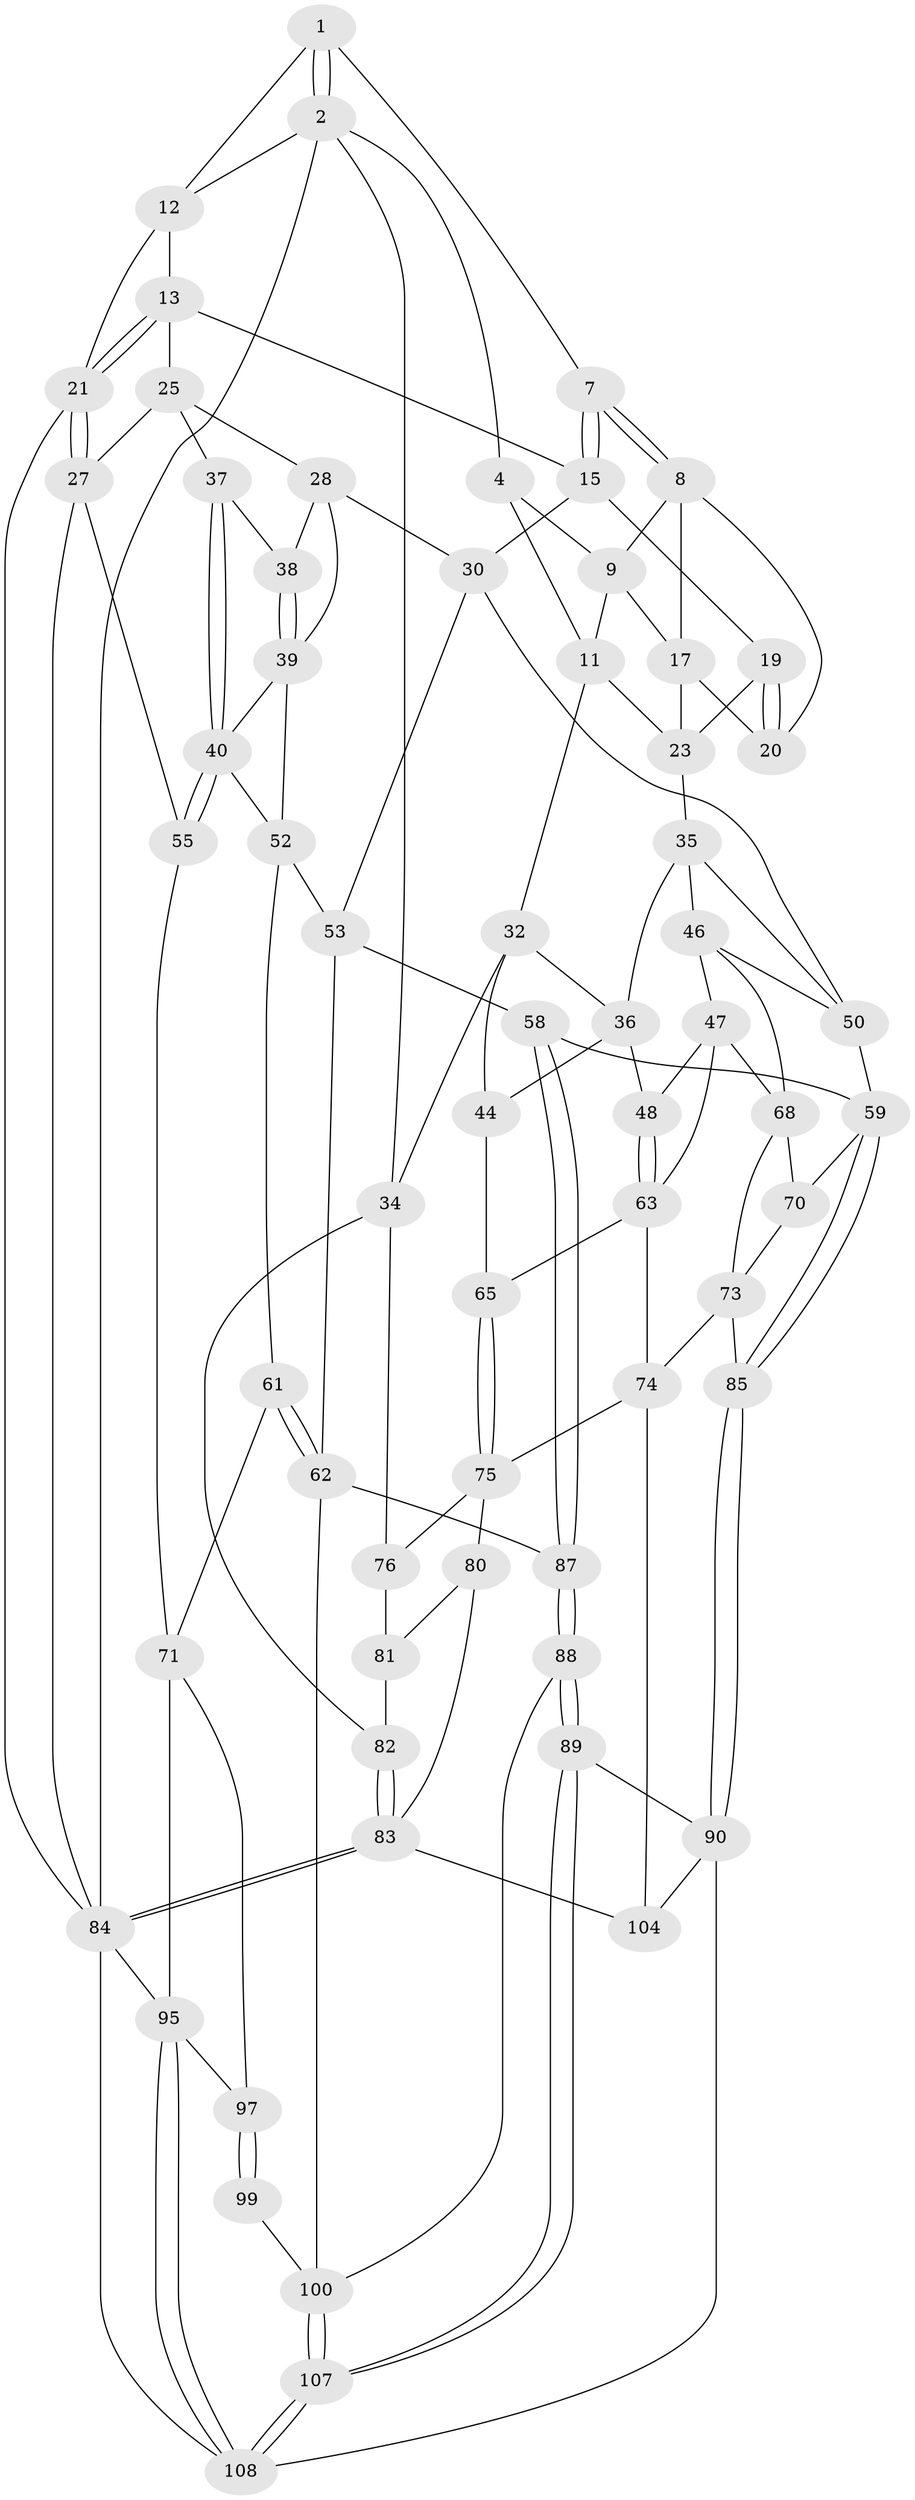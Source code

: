// original degree distribution, {3: 0.01834862385321101, 6: 0.23853211009174313, 5: 0.47706422018348627, 4: 0.26605504587155965}
// Generated by graph-tools (version 1.1) at 2025/11/02/27/25 16:11:53]
// undirected, 65 vertices, 142 edges
graph export_dot {
graph [start="1"]
  node [color=gray90,style=filled];
  1 [pos="+0.2944186840897499+0",super="+6"];
  2 [pos="+0+0",super="+3"];
  4 [pos="+0.007296920291017404+0.14052290096947045",super="+5"];
  7 [pos="+0.5586139057767608+0.029676217249307812"];
  8 [pos="+0.4278934355197024+0.09571970107454857",super="+16"];
  9 [pos="+0.26397434943750503+0.018287156450252175",super="+10"];
  11 [pos="+0.16238481072401886+0.1958191166413229",super="+24"];
  12 [pos="+0.7621757159444089+0"];
  13 [pos="+0.8678985898873959+0.10427872983372445",super="+14"];
  15 [pos="+0.5824711402211606+0.09527633600713814",super="+18"];
  17 [pos="+0.3001023928091874+0.14116327322357208",super="+22"];
  19 [pos="+0.5332941484520916+0.3367055679803546"];
  20 [pos="+0.39851603979747197+0.22882144961166684"];
  21 [pos="+1+0"];
  23 [pos="+0.30867625827656375+0.26953696616522316",super="+31"];
  25 [pos="+0.9047675077223887+0.192555386803244",super="+26"];
  27 [pos="+1+0.25147609342722127",super="+54"];
  28 [pos="+0.7753679480829943+0.3037286639626108",super="+29"];
  30 [pos="+0.608675902408143+0.35100967571105185",super="+49"];
  32 [pos="+0.19667203600525784+0.32219979171447943",super="+33"];
  34 [pos="+0+0.44651415425223917",super="+77"];
  35 [pos="+0.3484068546663654+0.4131618215458974",super="+45"];
  36 [pos="+0.2373889227200099+0.39784651940059645",super="+43"];
  37 [pos="+0.9267715228414851+0.4215981758777536"];
  38 [pos="+0.9146160625919552+0.419375057576908"];
  39 [pos="+0.8147088502683054+0.48596344509992556",super="+42"];
  40 [pos="+0.9423701632213966+0.5706713088775135",super="+41"];
  44 [pos="+0.060561029081149444+0.5462013583544799"];
  46 [pos="+0.29726699201362583+0.5681648703587833",super="+66"];
  47 [pos="+0.2743151040981588+0.5705258335183249",super="+67"];
  48 [pos="+0.25562164338168214+0.5682400529709511"];
  50 [pos="+0.43611192906925417+0.5824429277340128",super="+51"];
  52 [pos="+0.7077927196579551+0.5621983636809486",super="+56"];
  53 [pos="+0.636953586780615+0.5246580934130672",super="+57"];
  55 [pos="+1+0.6502438875253689"];
  58 [pos="+0.5635799714939637+0.7130345856063981"];
  59 [pos="+0.5457651898309316+0.7133178834494404",super="+60"];
  61 [pos="+0.8104912638269944+0.7314814504534752"];
  62 [pos="+0.7995164513853813+0.7363279574979321",super="+91"];
  63 [pos="+0.21787016783224789+0.6617445357064152",super="+64"];
  65 [pos="+0.08357145777210322+0.6070062025724827"];
  68 [pos="+0.3284504953312465+0.7330136217486006",super="+69"];
  70 [pos="+0.42246144443054195+0.6991349071906686"];
  71 [pos="+0.9025747338486083+0.7154387394783678",super="+72"];
  73 [pos="+0.31420269297258874+0.7544210004636593",super="+86"];
  74 [pos="+0.23401025109451765+0.7800660851029949",super="+78"];
  75 [pos="+0.07996989668867086+0.6678839841459565",super="+79"];
  76 [pos="+0.051498491348101215+0.7196730966387371"];
  80 [pos="+0.1653540349394796+0.8007249188363122",super="+105"];
  81 [pos="+0.06216778069912566+0.8095253023426426",super="+102"];
  82 [pos="+0+0.9269183344463972"];
  83 [pos="+0+1",super="+106"];
  84 [pos="+0+1",super="+94"];
  85 [pos="+0.42550699870729397+0.8652901201385031"];
  87 [pos="+0.5690686615294178+0.7288592420843668",super="+92"];
  88 [pos="+0.5934658456039704+0.8873317611419138",super="+93"];
  89 [pos="+0.5629442109484245+0.9189997058867951"];
  90 [pos="+0.4283354140147128+0.9096882362676015",super="+103"];
  95 [pos="+1+1",super="+96"];
  97 [pos="+0.9215989315687266+0.9733176551355646",super="+98"];
  99 [pos="+0.8441339777733112+0.9425623542041258"];
  100 [pos="+0.7360139983267734+0.9303491259615172",super="+101"];
  104 [pos="+0.2441070740273509+1"];
  107 [pos="+0.6588780057377197+1"];
  108 [pos="+0.6552026534956732+1",super="+109"];
  1 -- 2;
  1 -- 2;
  1 -- 12;
  1 -- 7;
  2 -- 12;
  2 -- 84;
  2 -- 34;
  2 -- 4;
  4 -- 11;
  4 -- 9;
  7 -- 8;
  7 -- 8;
  7 -- 15;
  7 -- 15;
  8 -- 9;
  8 -- 17;
  8 -- 20;
  9 -- 11;
  9 -- 17;
  11 -- 32;
  11 -- 23;
  12 -- 13;
  12 -- 21;
  13 -- 21;
  13 -- 21;
  13 -- 25;
  13 -- 15;
  15 -- 19;
  15 -- 30;
  17 -- 20;
  17 -- 23;
  19 -- 20;
  19 -- 20;
  19 -- 23;
  21 -- 27;
  21 -- 27;
  21 -- 84;
  23 -- 35;
  25 -- 28;
  25 -- 27;
  25 -- 37;
  27 -- 55;
  27 -- 84;
  28 -- 38;
  28 -- 30;
  28 -- 39;
  30 -- 50;
  30 -- 53;
  32 -- 36;
  32 -- 34;
  32 -- 44;
  34 -- 76;
  34 -- 82;
  35 -- 36;
  35 -- 50;
  35 -- 46;
  36 -- 48;
  36 -- 44;
  37 -- 38;
  37 -- 40;
  37 -- 40;
  38 -- 39;
  38 -- 39;
  39 -- 52;
  39 -- 40;
  40 -- 55;
  40 -- 55;
  40 -- 52;
  44 -- 65;
  46 -- 47;
  46 -- 50;
  46 -- 68;
  47 -- 48;
  47 -- 63;
  47 -- 68;
  48 -- 63;
  48 -- 63;
  50 -- 59;
  52 -- 53;
  52 -- 61;
  53 -- 58;
  53 -- 62;
  55 -- 71;
  58 -- 59;
  58 -- 87;
  58 -- 87;
  59 -- 85;
  59 -- 85;
  59 -- 70;
  61 -- 62;
  61 -- 62;
  61 -- 71;
  62 -- 100;
  62 -- 87;
  63 -- 65;
  63 -- 74;
  65 -- 75;
  65 -- 75;
  68 -- 70;
  68 -- 73;
  70 -- 73;
  71 -- 95;
  71 -- 97;
  73 -- 74;
  73 -- 85;
  74 -- 104;
  74 -- 75;
  75 -- 76;
  75 -- 80;
  76 -- 81;
  80 -- 81 [weight=2];
  80 -- 83;
  81 -- 82;
  82 -- 83;
  82 -- 83;
  83 -- 84;
  83 -- 84;
  83 -- 104;
  84 -- 95;
  84 -- 108;
  85 -- 90;
  85 -- 90;
  87 -- 88 [weight=2];
  87 -- 88;
  88 -- 89;
  88 -- 89;
  88 -- 100;
  89 -- 90;
  89 -- 107;
  89 -- 107;
  90 -- 104;
  90 -- 108;
  95 -- 108;
  95 -- 108;
  95 -- 97;
  97 -- 99 [weight=2];
  97 -- 99;
  99 -- 100;
  100 -- 107;
  100 -- 107;
  107 -- 108;
  107 -- 108;
}
